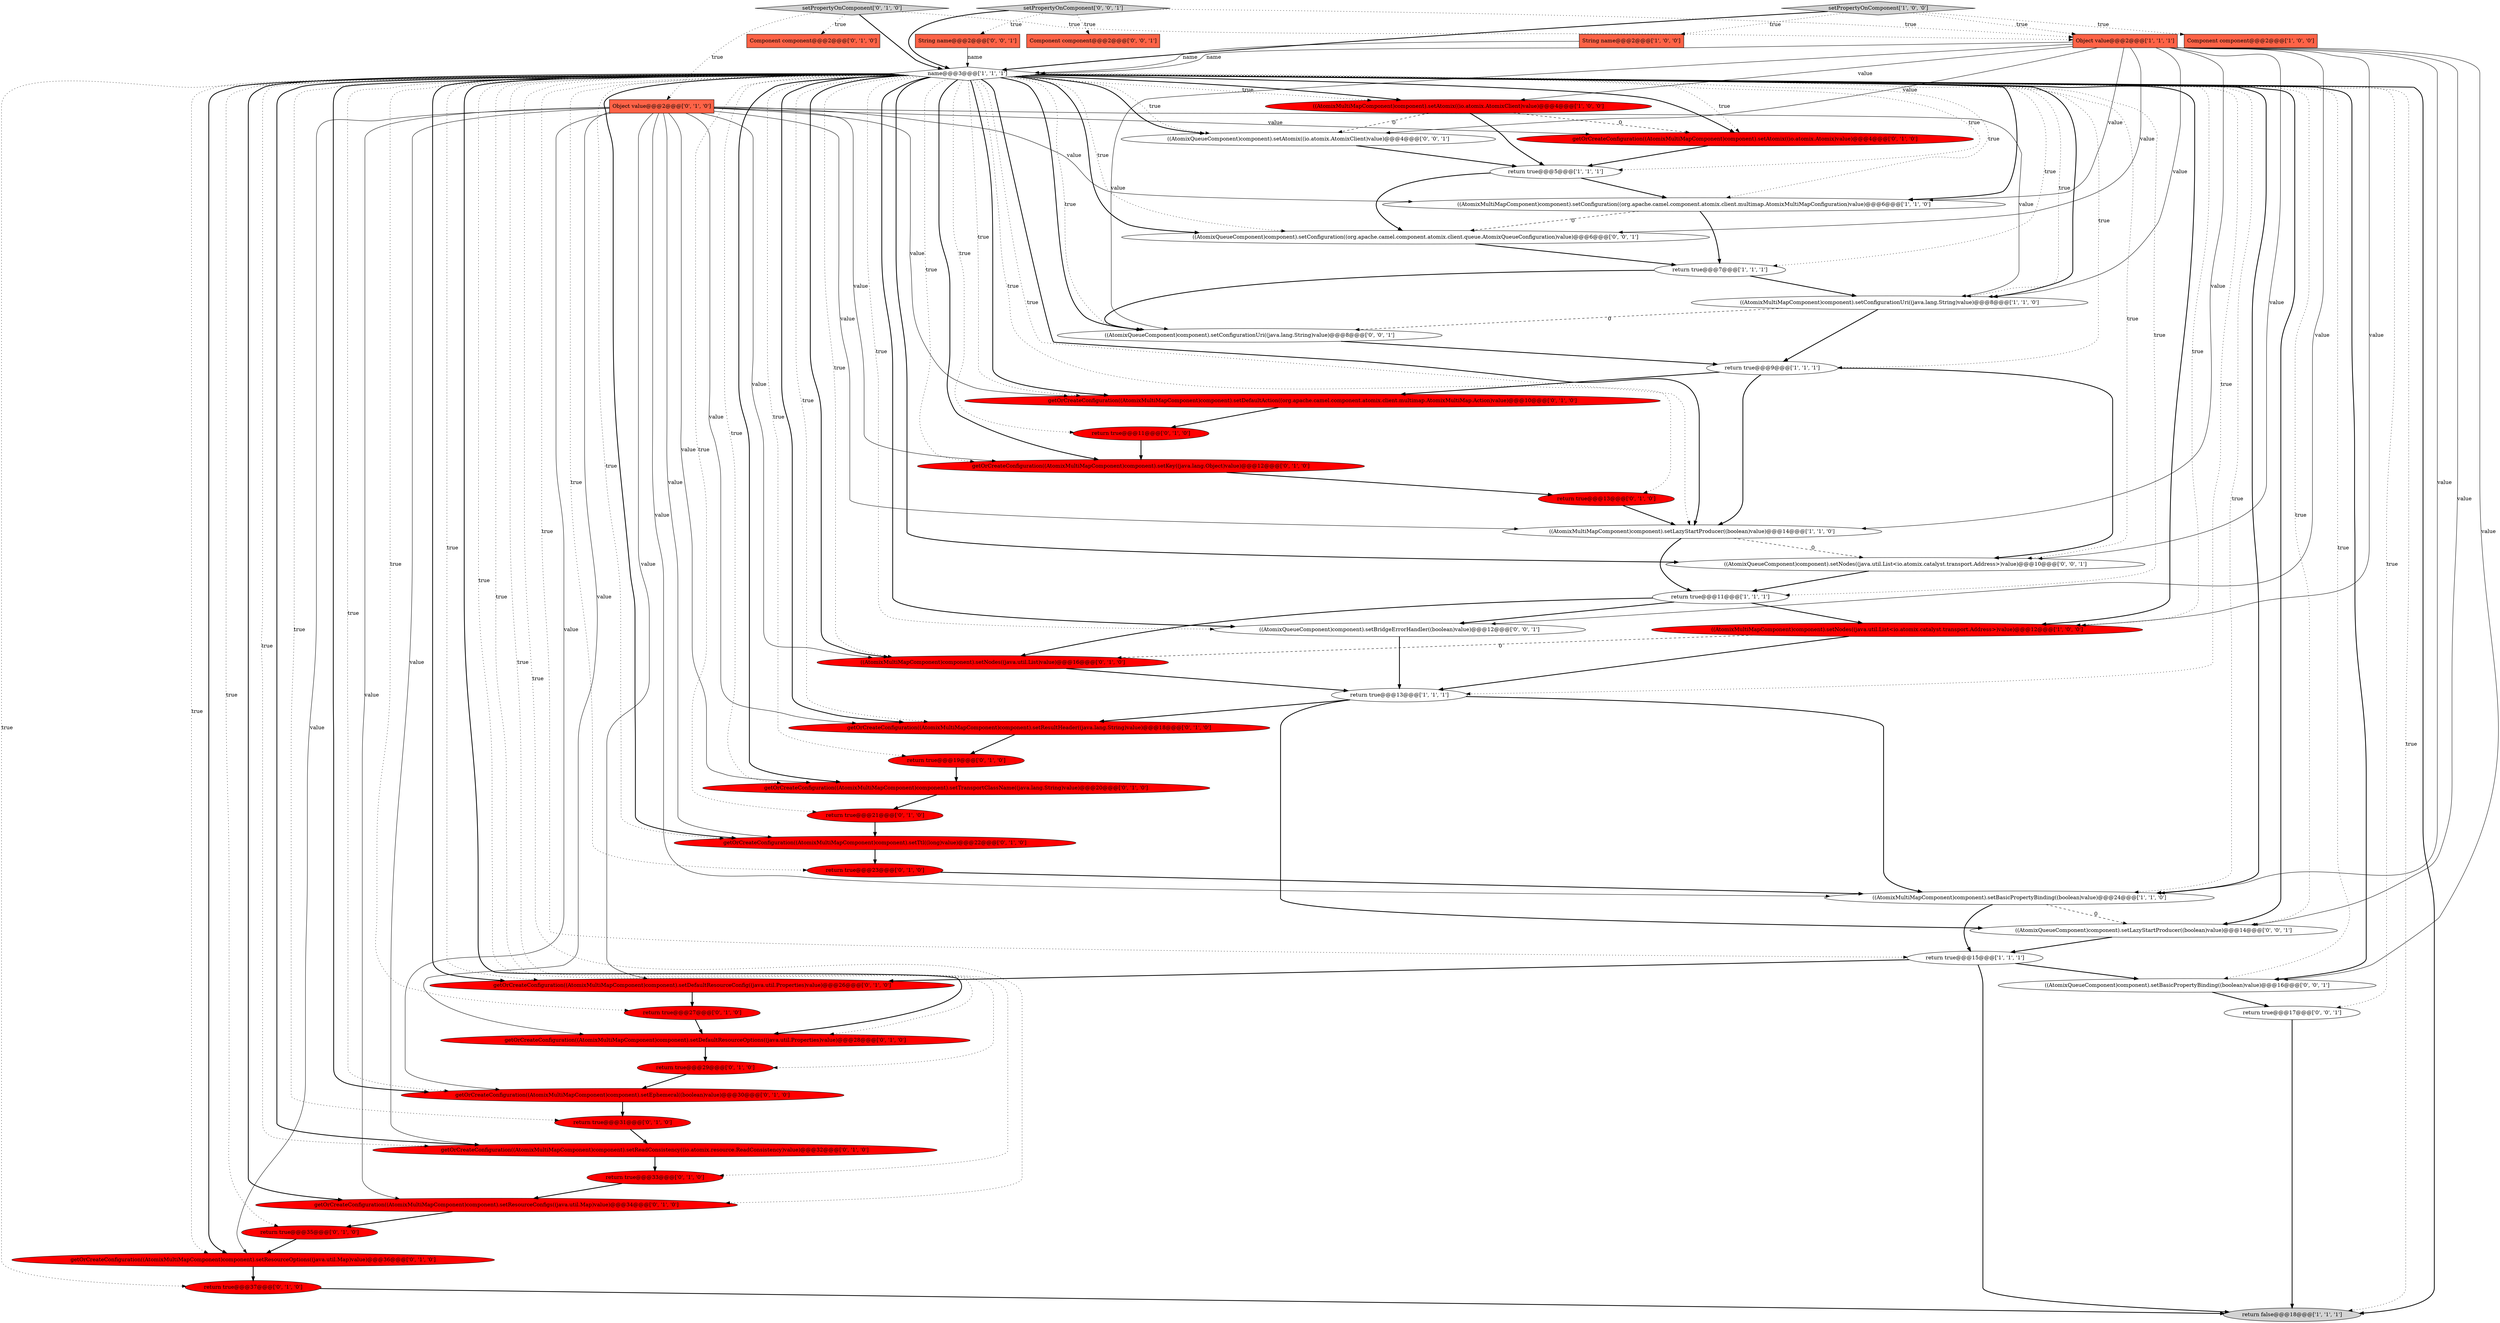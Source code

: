 digraph {
33 [style = filled, label = "return true@@@29@@@['0', '1', '0']", fillcolor = red, shape = ellipse image = "AAA1AAABBB2BBB"];
8 [style = filled, label = "return true@@@11@@@['1', '1', '1']", fillcolor = white, shape = ellipse image = "AAA0AAABBB1BBB"];
28 [style = filled, label = "getOrCreateConfiguration((AtomixMultiMapComponent)component).setTransportClassName((java.lang.String)value)@@@20@@@['0', '1', '0']", fillcolor = red, shape = ellipse image = "AAA1AAABBB2BBB"];
22 [style = filled, label = "return true@@@35@@@['0', '1', '0']", fillcolor = red, shape = ellipse image = "AAA1AAABBB2BBB"];
30 [style = filled, label = "Object value@@@2@@@['0', '1', '0']", fillcolor = tomato, shape = box image = "AAA0AAABBB2BBB"];
1 [style = filled, label = "((AtomixMultiMapComponent)component).setAtomix((io.atomix.AtomixClient)value)@@@4@@@['1', '0', '0']", fillcolor = red, shape = ellipse image = "AAA1AAABBB1BBB"];
19 [style = filled, label = "return true@@@37@@@['0', '1', '0']", fillcolor = red, shape = ellipse image = "AAA1AAABBB2BBB"];
40 [style = filled, label = "getOrCreateConfiguration((AtomixMultiMapComponent)component).setDefaultResourceConfig((java.util.Properties)value)@@@26@@@['0', '1', '0']", fillcolor = red, shape = ellipse image = "AAA1AAABBB2BBB"];
48 [style = filled, label = "((AtomixQueueComponent)component).setLazyStartProducer((boolean)value)@@@14@@@['0', '0', '1']", fillcolor = white, shape = ellipse image = "AAA0AAABBB3BBB"];
11 [style = filled, label = "return true@@@13@@@['1', '1', '1']", fillcolor = white, shape = ellipse image = "AAA0AAABBB1BBB"];
12 [style = filled, label = "((AtomixMultiMapComponent)component).setConfiguration((org.apache.camel.component.atomix.client.multimap.AtomixMultiMapConfiguration)value)@@@6@@@['1', '1', '0']", fillcolor = white, shape = ellipse image = "AAA0AAABBB1BBB"];
6 [style = filled, label = "((AtomixMultiMapComponent)component).setNodes((java.util.List<io.atomix.catalyst.transport.Address>)value)@@@12@@@['1', '0', '0']", fillcolor = red, shape = ellipse image = "AAA1AAABBB1BBB"];
36 [style = filled, label = "getOrCreateConfiguration((AtomixMultiMapComponent)component).setKey((java.lang.Object)value)@@@12@@@['0', '1', '0']", fillcolor = red, shape = ellipse image = "AAA1AAABBB2BBB"];
3 [style = filled, label = "String name@@@2@@@['1', '0', '0']", fillcolor = tomato, shape = box image = "AAA0AAABBB1BBB"];
41 [style = filled, label = "return true@@@33@@@['0', '1', '0']", fillcolor = red, shape = ellipse image = "AAA1AAABBB2BBB"];
39 [style = filled, label = "getOrCreateConfiguration((AtomixMultiMapComponent)component).setResourceOptions((java.util.Map)value)@@@36@@@['0', '1', '0']", fillcolor = red, shape = ellipse image = "AAA1AAABBB2BBB"];
20 [style = filled, label = "getOrCreateConfiguration((AtomixMultiMapComponent)component).setEphemeral((boolean)value)@@@30@@@['0', '1', '0']", fillcolor = red, shape = ellipse image = "AAA1AAABBB2BBB"];
31 [style = filled, label = "getOrCreateConfiguration((AtomixMultiMapComponent)component).setDefaultResourceOptions((java.util.Properties)value)@@@28@@@['0', '1', '0']", fillcolor = red, shape = ellipse image = "AAA1AAABBB2BBB"];
38 [style = filled, label = "((AtomixMultiMapComponent)component).setNodes((java.util.List)value)@@@16@@@['0', '1', '0']", fillcolor = red, shape = ellipse image = "AAA1AAABBB2BBB"];
32 [style = filled, label = "getOrCreateConfiguration((AtomixMultiMapComponent)component).setTtl((long)value)@@@22@@@['0', '1', '0']", fillcolor = red, shape = ellipse image = "AAA1AAABBB2BBB"];
49 [style = filled, label = "((AtomixQueueComponent)component).setBridgeErrorHandler((boolean)value)@@@12@@@['0', '0', '1']", fillcolor = white, shape = ellipse image = "AAA0AAABBB3BBB"];
47 [style = filled, label = "Component component@@@2@@@['0', '0', '1']", fillcolor = tomato, shape = box image = "AAA0AAABBB3BBB"];
13 [style = filled, label = "Component component@@@2@@@['1', '0', '0']", fillcolor = tomato, shape = box image = "AAA0AAABBB1BBB"];
4 [style = filled, label = "name@@@3@@@['1', '1', '1']", fillcolor = white, shape = diamond image = "AAA0AAABBB1BBB"];
7 [style = filled, label = "((AtomixMultiMapComponent)component).setBasicPropertyBinding((boolean)value)@@@24@@@['1', '1', '0']", fillcolor = white, shape = ellipse image = "AAA0AAABBB1BBB"];
37 [style = filled, label = "getOrCreateConfiguration((AtomixMultiMapComponent)component).setAtomix((io.atomix.Atomix)value)@@@4@@@['0', '1', '0']", fillcolor = red, shape = ellipse image = "AAA1AAABBB2BBB"];
44 [style = filled, label = "getOrCreateConfiguration((AtomixMultiMapComponent)component).setResultHeader((java.lang.String)value)@@@18@@@['0', '1', '0']", fillcolor = red, shape = ellipse image = "AAA1AAABBB2BBB"];
17 [style = filled, label = "((AtomixMultiMapComponent)component).setLazyStartProducer((boolean)value)@@@14@@@['1', '1', '0']", fillcolor = white, shape = ellipse image = "AAA0AAABBB1BBB"];
10 [style = filled, label = "return true@@@15@@@['1', '1', '1']", fillcolor = white, shape = ellipse image = "AAA0AAABBB1BBB"];
46 [style = filled, label = "((AtomixQueueComponent)component).setConfiguration((org.apache.camel.component.atomix.client.queue.AtomixQueueConfiguration)value)@@@6@@@['0', '0', '1']", fillcolor = white, shape = ellipse image = "AAA0AAABBB3BBB"];
26 [style = filled, label = "return true@@@27@@@['0', '1', '0']", fillcolor = red, shape = ellipse image = "AAA1AAABBB2BBB"];
53 [style = filled, label = "return true@@@17@@@['0', '0', '1']", fillcolor = white, shape = ellipse image = "AAA0AAABBB3BBB"];
16 [style = filled, label = "return true@@@9@@@['1', '1', '1']", fillcolor = white, shape = ellipse image = "AAA0AAABBB1BBB"];
9 [style = filled, label = "return false@@@18@@@['1', '1', '1']", fillcolor = lightgray, shape = ellipse image = "AAA0AAABBB1BBB"];
55 [style = filled, label = "((AtomixQueueComponent)component).setAtomix((io.atomix.AtomixClient)value)@@@4@@@['0', '0', '1']", fillcolor = white, shape = ellipse image = "AAA0AAABBB3BBB"];
0 [style = filled, label = "((AtomixMultiMapComponent)component).setConfigurationUri((java.lang.String)value)@@@8@@@['1', '1', '0']", fillcolor = white, shape = ellipse image = "AAA0AAABBB1BBB"];
52 [style = filled, label = "((AtomixQueueComponent)component).setBasicPropertyBinding((boolean)value)@@@16@@@['0', '0', '1']", fillcolor = white, shape = ellipse image = "AAA0AAABBB3BBB"];
24 [style = filled, label = "return true@@@11@@@['0', '1', '0']", fillcolor = red, shape = ellipse image = "AAA1AAABBB2BBB"];
45 [style = filled, label = "String name@@@2@@@['0', '0', '1']", fillcolor = tomato, shape = box image = "AAA0AAABBB3BBB"];
27 [style = filled, label = "getOrCreateConfiguration((AtomixMultiMapComponent)component).setResourceConfigs((java.util.Map)value)@@@34@@@['0', '1', '0']", fillcolor = red, shape = ellipse image = "AAA1AAABBB2BBB"];
34 [style = filled, label = "return true@@@31@@@['0', '1', '0']", fillcolor = red, shape = ellipse image = "AAA1AAABBB2BBB"];
51 [style = filled, label = "((AtomixQueueComponent)component).setConfigurationUri((java.lang.String)value)@@@8@@@['0', '0', '1']", fillcolor = white, shape = ellipse image = "AAA0AAABBB3BBB"];
18 [style = filled, label = "return true@@@19@@@['0', '1', '0']", fillcolor = red, shape = ellipse image = "AAA1AAABBB2BBB"];
29 [style = filled, label = "setPropertyOnComponent['0', '1', '0']", fillcolor = lightgray, shape = diamond image = "AAA0AAABBB2BBB"];
23 [style = filled, label = "getOrCreateConfiguration((AtomixMultiMapComponent)component).setReadConsistency((io.atomix.resource.ReadConsistency)value)@@@32@@@['0', '1', '0']", fillcolor = red, shape = ellipse image = "AAA1AAABBB2BBB"];
25 [style = filled, label = "return true@@@21@@@['0', '1', '0']", fillcolor = red, shape = ellipse image = "AAA1AAABBB2BBB"];
54 [style = filled, label = "setPropertyOnComponent['0', '0', '1']", fillcolor = lightgray, shape = diamond image = "AAA0AAABBB3BBB"];
42 [style = filled, label = "return true@@@13@@@['0', '1', '0']", fillcolor = red, shape = ellipse image = "AAA1AAABBB2BBB"];
2 [style = filled, label = "setPropertyOnComponent['1', '0', '0']", fillcolor = lightgray, shape = diamond image = "AAA0AAABBB1BBB"];
5 [style = filled, label = "return true@@@5@@@['1', '1', '1']", fillcolor = white, shape = ellipse image = "AAA0AAABBB1BBB"];
14 [style = filled, label = "Object value@@@2@@@['1', '1', '1']", fillcolor = tomato, shape = box image = "AAA0AAABBB1BBB"];
15 [style = filled, label = "return true@@@7@@@['1', '1', '1']", fillcolor = white, shape = ellipse image = "AAA0AAABBB1BBB"];
43 [style = filled, label = "return true@@@23@@@['0', '1', '0']", fillcolor = red, shape = ellipse image = "AAA1AAABBB2BBB"];
35 [style = filled, label = "Component component@@@2@@@['0', '1', '0']", fillcolor = tomato, shape = box image = "AAA0AAABBB2BBB"];
21 [style = filled, label = "getOrCreateConfiguration((AtomixMultiMapComponent)component).setDefaultAction((org.apache.camel.component.atomix.client.multimap.AtomixMultiMap.Action)value)@@@10@@@['0', '1', '0']", fillcolor = red, shape = ellipse image = "AAA1AAABBB2BBB"];
50 [style = filled, label = "((AtomixQueueComponent)component).setNodes((java.util.List<io.atomix.catalyst.transport.Address>)value)@@@10@@@['0', '0', '1']", fillcolor = white, shape = ellipse image = "AAA0AAABBB3BBB"];
1->5 [style = bold, label=""];
4->18 [style = dotted, label="true"];
39->19 [style = bold, label=""];
1->55 [style = dashed, label="0"];
4->38 [style = dotted, label="true"];
14->1 [style = solid, label="value"];
30->27 [style = solid, label="value"];
4->50 [style = dotted, label="true"];
4->1 [style = dotted, label="true"];
17->50 [style = dashed, label="0"];
46->15 [style = bold, label=""];
4->44 [style = dotted, label="true"];
4->7 [style = dotted, label="true"];
14->4 [style = solid, label="name"];
14->6 [style = solid, label="value"];
6->38 [style = dashed, label="0"];
8->6 [style = bold, label=""];
21->24 [style = bold, label=""];
4->53 [style = dotted, label="true"];
4->33 [style = dotted, label="true"];
4->44 [style = bold, label=""];
14->17 [style = solid, label="value"];
37->5 [style = bold, label=""];
19->9 [style = bold, label=""];
29->14 [style = dotted, label="true"];
45->4 [style = solid, label="name"];
15->0 [style = bold, label=""];
6->11 [style = bold, label=""];
0->51 [style = dashed, label="0"];
48->10 [style = bold, label=""];
4->42 [style = dotted, label="true"];
28->25 [style = bold, label=""];
40->26 [style = bold, label=""];
4->36 [style = dotted, label="true"];
4->36 [style = bold, label=""];
12->46 [style = dashed, label="0"];
4->24 [style = dotted, label="true"];
44->18 [style = bold, label=""];
30->39 [style = solid, label="value"];
30->21 [style = solid, label="value"];
30->31 [style = solid, label="value"];
4->17 [style = dotted, label="true"];
54->45 [style = dotted, label="true"];
4->46 [style = bold, label=""];
14->12 [style = solid, label="value"];
14->49 [style = solid, label="value"];
2->3 [style = dotted, label="true"];
4->32 [style = bold, label=""];
4->38 [style = bold, label=""];
14->7 [style = solid, label="value"];
11->48 [style = bold, label=""];
4->51 [style = dotted, label="true"];
14->48 [style = solid, label="value"];
38->11 [style = bold, label=""];
20->34 [style = bold, label=""];
11->44 [style = bold, label=""];
4->23 [style = dotted, label="true"];
4->0 [style = dotted, label="true"];
14->46 [style = solid, label="value"];
4->21 [style = bold, label=""];
7->48 [style = dashed, label="0"];
16->17 [style = bold, label=""];
55->5 [style = bold, label=""];
51->16 [style = bold, label=""];
2->4 [style = bold, label=""];
27->22 [style = bold, label=""];
8->38 [style = bold, label=""];
18->28 [style = bold, label=""];
4->52 [style = dotted, label="true"];
4->28 [style = dotted, label="true"];
4->0 [style = bold, label=""];
30->0 [style = solid, label="value"];
30->40 [style = solid, label="value"];
4->22 [style = dotted, label="true"];
31->33 [style = bold, label=""];
4->32 [style = dotted, label="true"];
54->14 [style = dotted, label="true"];
4->23 [style = bold, label=""];
36->42 [style = bold, label=""];
4->26 [style = dotted, label="true"];
30->32 [style = solid, label="value"];
4->9 [style = bold, label=""];
4->5 [style = dotted, label="true"];
30->38 [style = solid, label="value"];
0->16 [style = bold, label=""];
17->8 [style = bold, label=""];
1->37 [style = dashed, label="0"];
41->27 [style = bold, label=""];
4->17 [style = bold, label=""];
30->28 [style = solid, label="value"];
4->10 [style = dotted, label="true"];
4->39 [style = bold, label=""];
4->11 [style = dotted, label="true"];
14->50 [style = solid, label="value"];
4->15 [style = dotted, label="true"];
23->41 [style = bold, label=""];
30->20 [style = solid, label="value"];
4->7 [style = bold, label=""];
30->36 [style = solid, label="value"];
16->50 [style = bold, label=""];
43->7 [style = bold, label=""];
4->21 [style = dotted, label="true"];
4->31 [style = bold, label=""];
4->37 [style = dotted, label="true"];
26->31 [style = bold, label=""];
4->31 [style = dotted, label="true"];
4->46 [style = dotted, label="true"];
4->20 [style = bold, label=""];
10->40 [style = bold, label=""];
4->12 [style = bold, label=""];
22->39 [style = bold, label=""];
2->14 [style = dotted, label="true"];
34->23 [style = bold, label=""];
4->1 [style = bold, label=""];
10->9 [style = bold, label=""];
4->48 [style = bold, label=""];
4->12 [style = dotted, label="true"];
4->51 [style = bold, label=""];
30->7 [style = solid, label="value"];
4->50 [style = bold, label=""];
49->11 [style = bold, label=""];
53->9 [style = bold, label=""];
4->19 [style = dotted, label="true"];
4->43 [style = dotted, label="true"];
4->6 [style = dotted, label="true"];
30->17 [style = solid, label="value"];
4->40 [style = bold, label=""];
29->4 [style = bold, label=""];
33->20 [style = bold, label=""];
52->53 [style = bold, label=""];
4->6 [style = bold, label=""];
7->10 [style = bold, label=""];
4->40 [style = dotted, label="true"];
42->17 [style = bold, label=""];
4->39 [style = dotted, label="true"];
4->20 [style = dotted, label="true"];
12->15 [style = bold, label=""];
25->32 [style = bold, label=""];
4->8 [style = dotted, label="true"];
4->25 [style = dotted, label="true"];
32->43 [style = bold, label=""];
54->4 [style = bold, label=""];
30->12 [style = solid, label="value"];
3->4 [style = solid, label="name"];
30->44 [style = solid, label="value"];
10->52 [style = bold, label=""];
4->28 [style = bold, label=""];
14->55 [style = solid, label="value"];
14->52 [style = solid, label="value"];
14->51 [style = solid, label="value"];
24->36 [style = bold, label=""];
30->37 [style = solid, label="value"];
4->49 [style = dotted, label="true"];
54->47 [style = dotted, label="true"];
4->52 [style = bold, label=""];
4->37 [style = bold, label=""];
4->49 [style = bold, label=""];
5->12 [style = bold, label=""];
16->21 [style = bold, label=""];
4->48 [style = dotted, label="true"];
11->7 [style = bold, label=""];
4->27 [style = bold, label=""];
4->27 [style = dotted, label="true"];
29->30 [style = dotted, label="true"];
50->8 [style = bold, label=""];
4->34 [style = dotted, label="true"];
4->41 [style = dotted, label="true"];
8->49 [style = bold, label=""];
14->0 [style = solid, label="value"];
4->16 [style = dotted, label="true"];
4->55 [style = bold, label=""];
4->9 [style = dotted, label="true"];
30->23 [style = solid, label="value"];
5->46 [style = bold, label=""];
29->35 [style = dotted, label="true"];
2->13 [style = dotted, label="true"];
4->55 [style = dotted, label="true"];
15->51 [style = bold, label=""];
}
